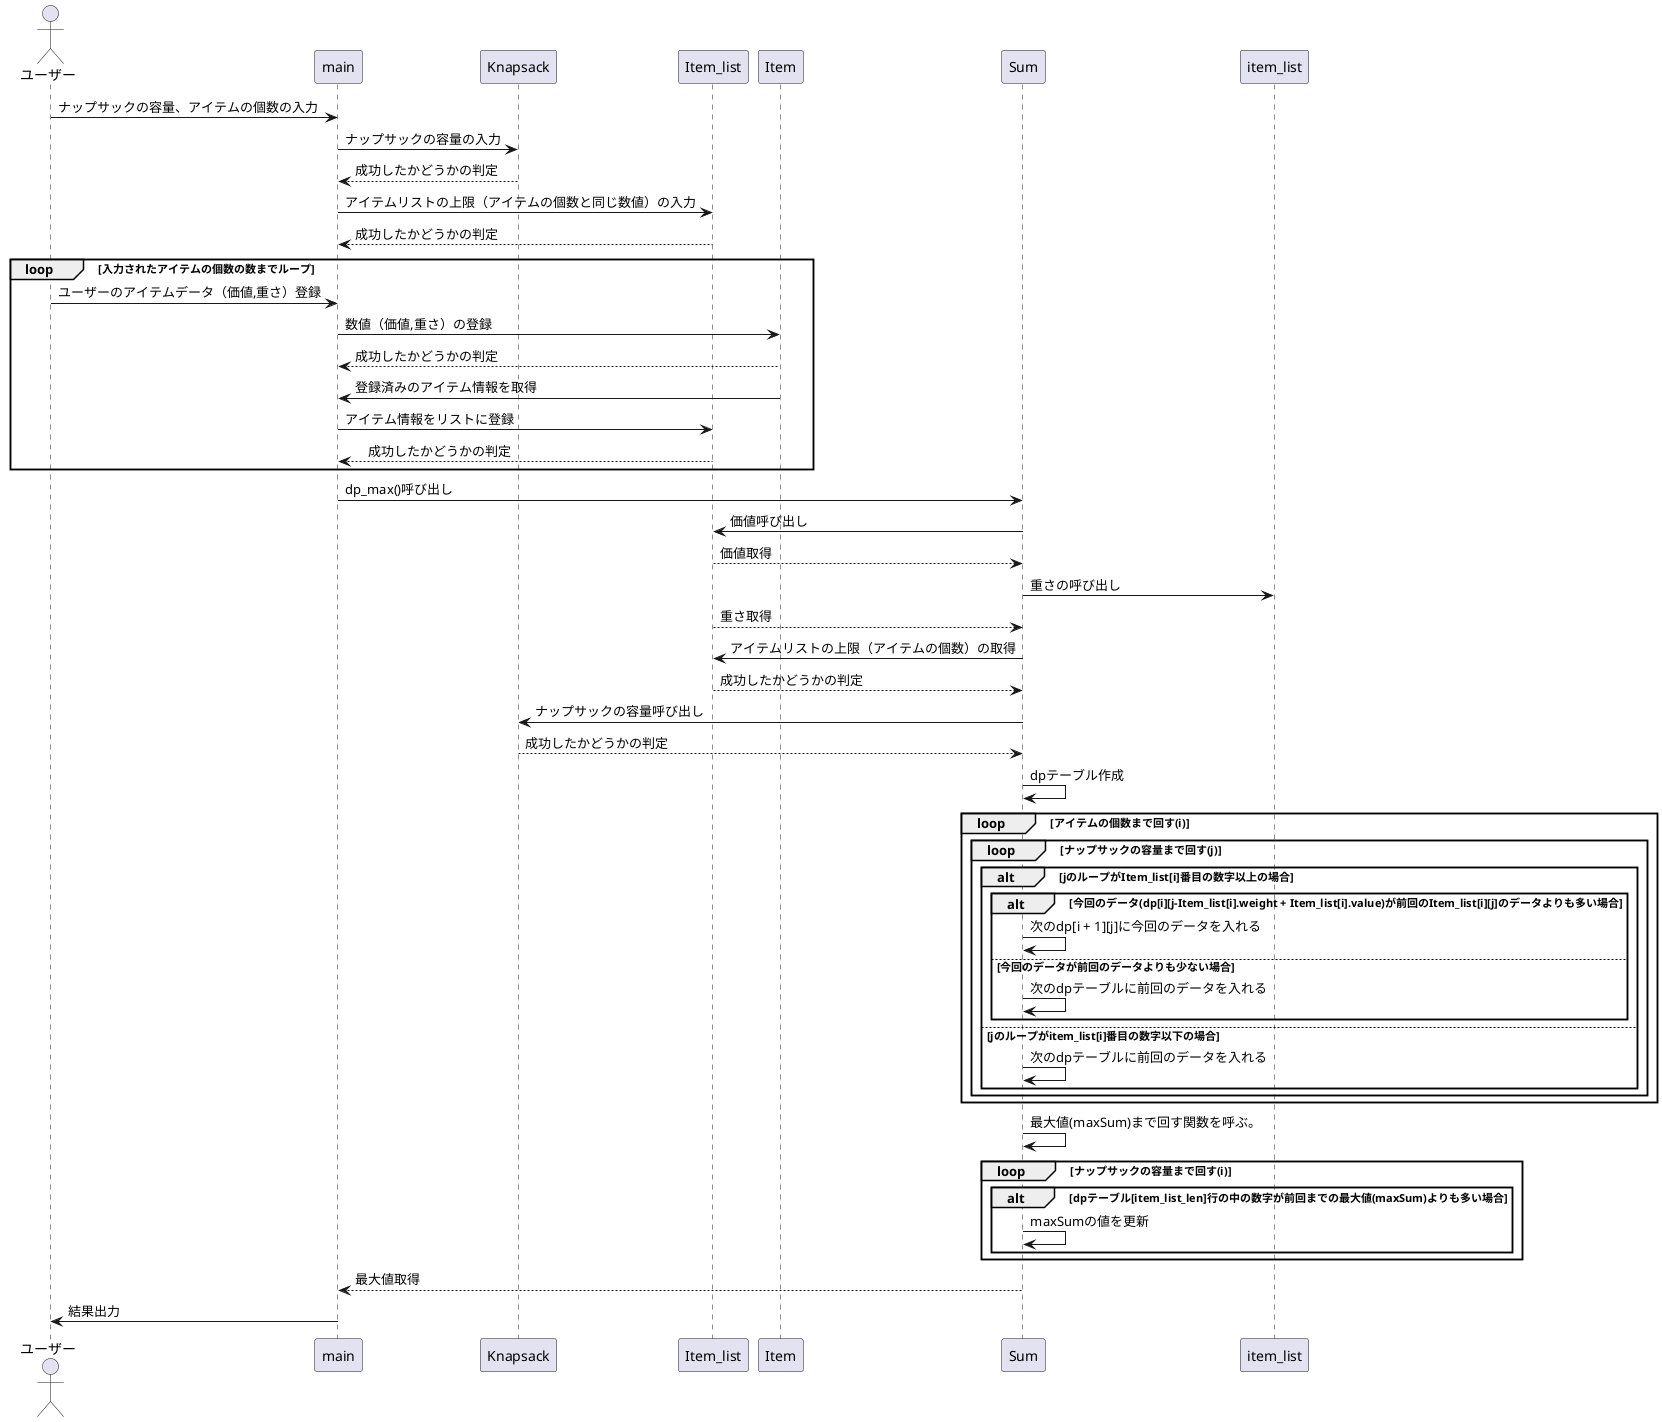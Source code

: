 @startuml シーケンス図

Actor "ユーザー" as User

User -> main: ナップサックの容量、アイテムの個数の入力
main -> Knapsack: ナップサックの容量の入力
main <-- Knapsack: 成功したかどうかの判定
main -> Item_list: アイテムリストの上限（アイテムの個数と同じ数値）の入力
main <-- Item_list: 成功したかどうかの判定

loop 入力されたアイテムの個数の数までループ
    User -> main: ユーザーのアイテムデータ（価値,重さ）登録
    main -> Item: 数値（価値,重さ）の登録
    main <-- Item: 成功したかどうかの判定
    main <- Item: 登録済みのアイテム情報を取得
    main -> Item_list: アイテム情報をリストに登録
    main <-- Item_list:　成功したかどうかの判定
end
main -> Sum: dp_max()呼び出し
Sum -> Item_list: 価値呼び出し
Sum <-- Item_list: 価値取得
Sum -> item_list: 重さの呼び出し
Sum <-- Item_list: 重さ取得
Sum -> Item_list: アイテムリストの上限（アイテムの個数）の取得
Sum <-- Item_list: 成功したかどうかの判定
Sum -> Knapsack:ナップサックの容量呼び出し
Knapsack --> Sum: 成功したかどうかの判定

Sum -> Sum: dpテーブル作成

loop アイテムの個数まで回す(i)
    loop ナップサックの容量まで回す(j)
        alt jのループがItem_list[i]番目の数字以上の場合            
            alt 今回のデータ(dp[i][j-Item_list[i].weight + Item_list[i].value)が前回のItem_list[i][j]のデータよりも多い場合
                Sum -> Sum:次のdp[i + 1][j]に今回のデータを入れる
            else 今回のデータが前回のデータよりも少ない場合
                Sum -> Sum:次のdpテーブルに前回のデータを入れる
            end
        else jのループがitem_list[i]番目の数字以下の場合
            Sum -> Sum:次のdpテーブルに前回のデータを入れる
        end
    end
end

Sum -> Sum: 最大値(maxSum)まで回す関数を呼ぶ。

loop ナップサックの容量まで回す(i)
    alt dpテーブル[item_list_len]行の中の数字が前回までの最大値(maxSum)よりも多い場合
        Sum -> Sum: maxSumの値を更新
    end
end

main <-- Sum: 最大値取得
main -> User: 結果出力

@enduml